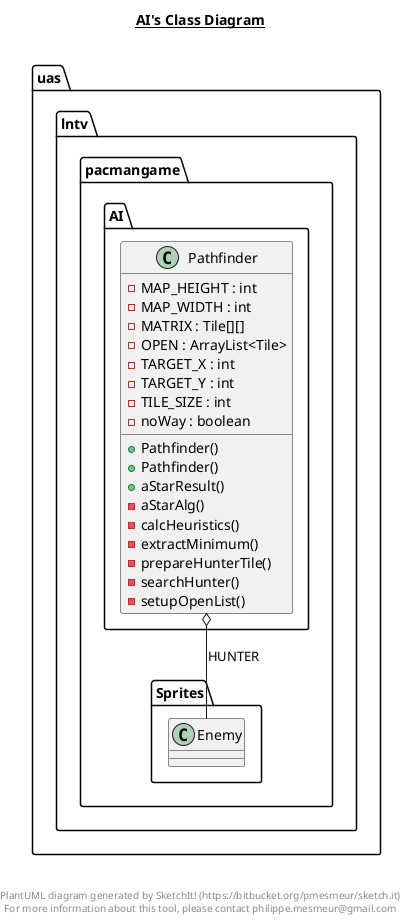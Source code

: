 @startuml

title __AI's Class Diagram__\n

  namespace uas.lntv.pacmangame {
    namespace AI {
      class uas.lntv.pacmangame.AI.Pathfinder {
          - MAP_HEIGHT : int
          - MAP_WIDTH : int
          - MATRIX : Tile[][]
          - OPEN : ArrayList<Tile>
          - TARGET_X : int
          - TARGET_Y : int
          - TILE_SIZE : int
          - noWay : boolean
          + Pathfinder()
          + Pathfinder()
          + aStarResult()
          - aStarAlg()
          - calcHeuristics()
          - extractMinimum()
          - prepareHunterTile()
          - searchHunter()
          - setupOpenList()
      }
    }
  }
  

  uas.lntv.pacmangame.AI.Pathfinder o-- uas.lntv.pacmangame.Sprites.Enemy : HUNTER


right footer


PlantUML diagram generated by SketchIt! (https://bitbucket.org/pmesmeur/sketch.it)
For more information about this tool, please contact philippe.mesmeur@gmail.com
endfooter

@enduml
